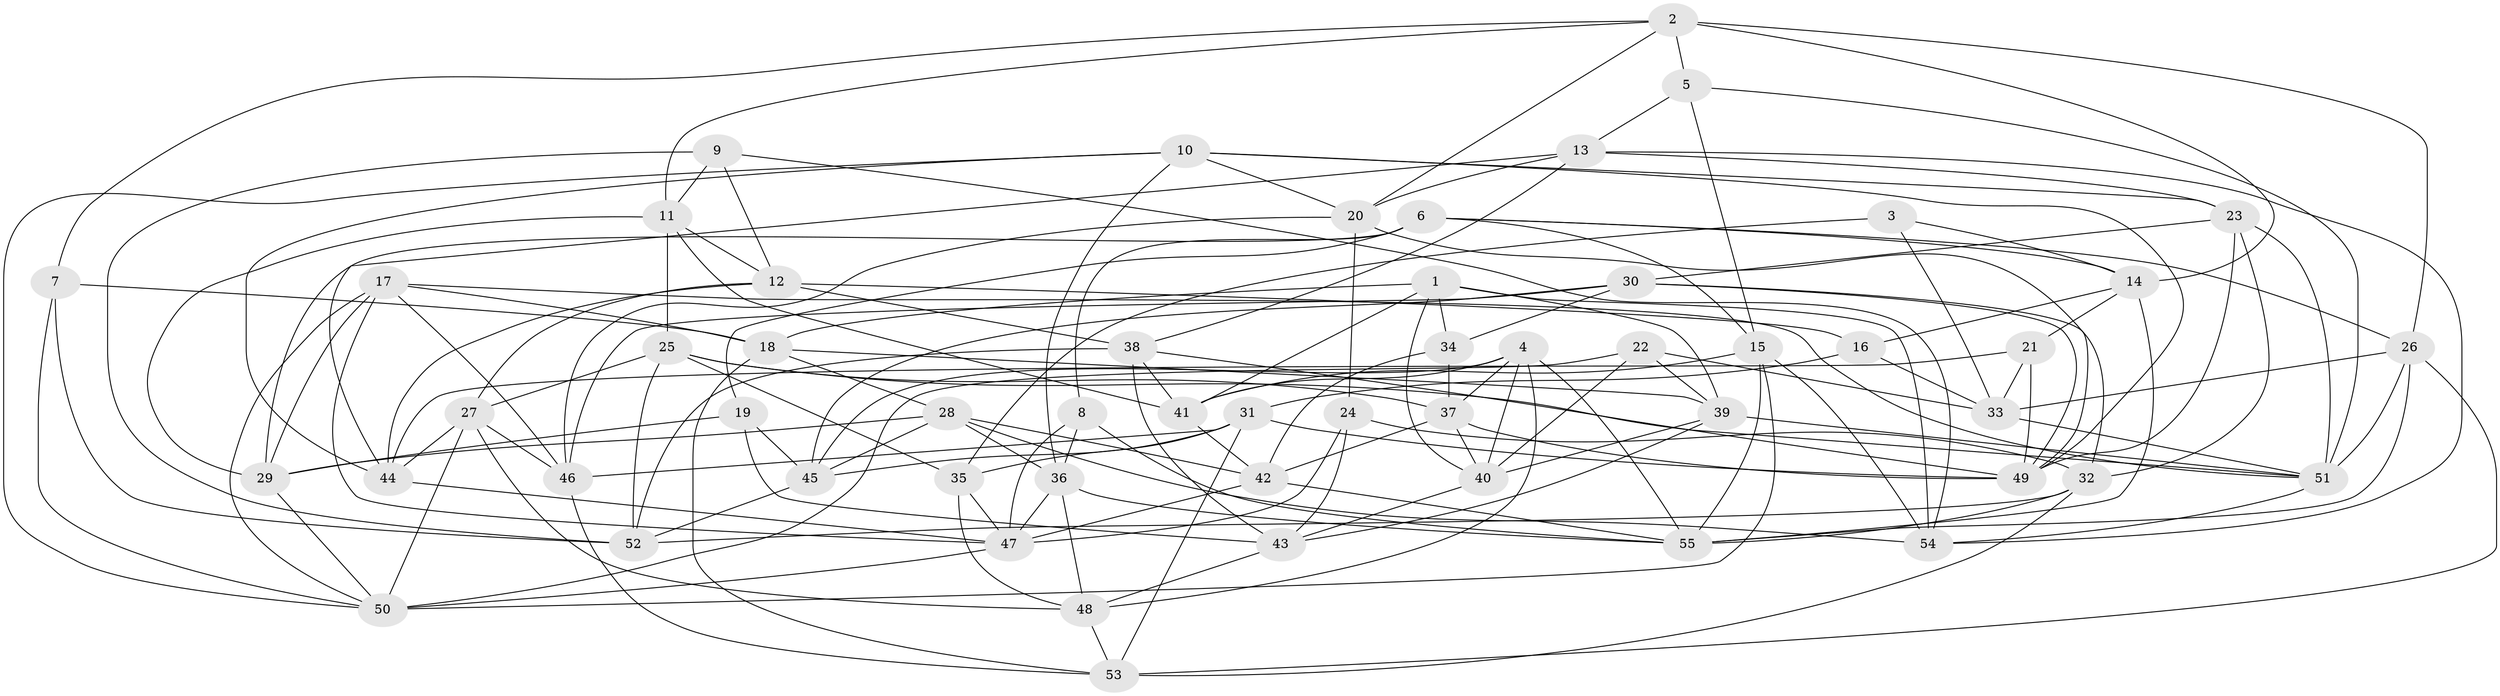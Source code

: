 // original degree distribution, {4: 1.0}
// Generated by graph-tools (version 1.1) at 2025/50/03/09/25 03:50:45]
// undirected, 55 vertices, 158 edges
graph export_dot {
graph [start="1"]
  node [color=gray90,style=filled];
  1;
  2;
  3;
  4;
  5;
  6;
  7;
  8;
  9;
  10;
  11;
  12;
  13;
  14;
  15;
  16;
  17;
  18;
  19;
  20;
  21;
  22;
  23;
  24;
  25;
  26;
  27;
  28;
  29;
  30;
  31;
  32;
  33;
  34;
  35;
  36;
  37;
  38;
  39;
  40;
  41;
  42;
  43;
  44;
  45;
  46;
  47;
  48;
  49;
  50;
  51;
  52;
  53;
  54;
  55;
  1 -- 18 [weight=1.0];
  1 -- 34 [weight=1.0];
  1 -- 39 [weight=1.0];
  1 -- 40 [weight=1.0];
  1 -- 41 [weight=1.0];
  1 -- 54 [weight=1.0];
  2 -- 5 [weight=1.0];
  2 -- 7 [weight=1.0];
  2 -- 11 [weight=1.0];
  2 -- 14 [weight=1.0];
  2 -- 20 [weight=1.0];
  2 -- 26 [weight=1.0];
  3 -- 14 [weight=1.0];
  3 -- 33 [weight=1.0];
  3 -- 35 [weight=2.0];
  4 -- 37 [weight=1.0];
  4 -- 40 [weight=1.0];
  4 -- 41 [weight=1.0];
  4 -- 45 [weight=1.0];
  4 -- 48 [weight=1.0];
  4 -- 55 [weight=1.0];
  5 -- 13 [weight=1.0];
  5 -- 15 [weight=1.0];
  5 -- 51 [weight=1.0];
  6 -- 8 [weight=1.0];
  6 -- 14 [weight=1.0];
  6 -- 15 [weight=1.0];
  6 -- 19 [weight=1.0];
  6 -- 26 [weight=1.0];
  6 -- 29 [weight=1.0];
  7 -- 18 [weight=1.0];
  7 -- 50 [weight=1.0];
  7 -- 52 [weight=1.0];
  8 -- 36 [weight=1.0];
  8 -- 47 [weight=1.0];
  8 -- 55 [weight=1.0];
  9 -- 11 [weight=1.0];
  9 -- 12 [weight=1.0];
  9 -- 52 [weight=1.0];
  9 -- 54 [weight=1.0];
  10 -- 20 [weight=1.0];
  10 -- 23 [weight=1.0];
  10 -- 36 [weight=1.0];
  10 -- 44 [weight=1.0];
  10 -- 49 [weight=1.0];
  10 -- 50 [weight=1.0];
  11 -- 12 [weight=1.0];
  11 -- 25 [weight=1.0];
  11 -- 29 [weight=1.0];
  11 -- 41 [weight=1.0];
  12 -- 16 [weight=1.0];
  12 -- 27 [weight=1.0];
  12 -- 38 [weight=1.0];
  12 -- 44 [weight=1.0];
  13 -- 20 [weight=1.0];
  13 -- 23 [weight=1.0];
  13 -- 38 [weight=1.0];
  13 -- 44 [weight=1.0];
  13 -- 54 [weight=1.0];
  14 -- 16 [weight=1.0];
  14 -- 21 [weight=1.0];
  14 -- 55 [weight=1.0];
  15 -- 41 [weight=1.0];
  15 -- 50 [weight=1.0];
  15 -- 54 [weight=1.0];
  15 -- 55 [weight=1.0];
  16 -- 31 [weight=1.0];
  16 -- 33 [weight=1.0];
  17 -- 18 [weight=1.0];
  17 -- 29 [weight=1.0];
  17 -- 46 [weight=1.0];
  17 -- 47 [weight=1.0];
  17 -- 50 [weight=1.0];
  17 -- 51 [weight=1.0];
  18 -- 28 [weight=1.0];
  18 -- 39 [weight=1.0];
  18 -- 53 [weight=1.0];
  19 -- 29 [weight=1.0];
  19 -- 43 [weight=1.0];
  19 -- 45 [weight=1.0];
  20 -- 24 [weight=1.0];
  20 -- 46 [weight=1.0];
  20 -- 49 [weight=1.0];
  21 -- 33 [weight=1.0];
  21 -- 44 [weight=1.0];
  21 -- 49 [weight=1.0];
  22 -- 33 [weight=1.0];
  22 -- 39 [weight=1.0];
  22 -- 40 [weight=1.0];
  22 -- 50 [weight=1.0];
  23 -- 30 [weight=1.0];
  23 -- 32 [weight=1.0];
  23 -- 49 [weight=1.0];
  23 -- 51 [weight=1.0];
  24 -- 32 [weight=1.0];
  24 -- 43 [weight=1.0];
  24 -- 47 [weight=1.0];
  25 -- 27 [weight=1.0];
  25 -- 35 [weight=1.0];
  25 -- 37 [weight=1.0];
  25 -- 51 [weight=1.0];
  25 -- 52 [weight=1.0];
  26 -- 33 [weight=1.0];
  26 -- 51 [weight=1.0];
  26 -- 53 [weight=1.0];
  26 -- 55 [weight=1.0];
  27 -- 44 [weight=1.0];
  27 -- 46 [weight=1.0];
  27 -- 48 [weight=1.0];
  27 -- 50 [weight=1.0];
  28 -- 29 [weight=1.0];
  28 -- 36 [weight=1.0];
  28 -- 42 [weight=1.0];
  28 -- 45 [weight=1.0];
  28 -- 54 [weight=1.0];
  29 -- 50 [weight=1.0];
  30 -- 32 [weight=1.0];
  30 -- 34 [weight=1.0];
  30 -- 45 [weight=1.0];
  30 -- 46 [weight=1.0];
  30 -- 49 [weight=1.0];
  31 -- 35 [weight=1.0];
  31 -- 45 [weight=1.0];
  31 -- 46 [weight=1.0];
  31 -- 49 [weight=1.0];
  31 -- 53 [weight=1.0];
  32 -- 52 [weight=1.0];
  32 -- 53 [weight=1.0];
  32 -- 55 [weight=1.0];
  33 -- 51 [weight=1.0];
  34 -- 37 [weight=1.0];
  34 -- 42 [weight=1.0];
  35 -- 47 [weight=1.0];
  35 -- 48 [weight=1.0];
  36 -- 47 [weight=1.0];
  36 -- 48 [weight=1.0];
  36 -- 55 [weight=1.0];
  37 -- 40 [weight=1.0];
  37 -- 42 [weight=1.0];
  37 -- 49 [weight=1.0];
  38 -- 41 [weight=1.0];
  38 -- 43 [weight=1.0];
  38 -- 49 [weight=1.0];
  38 -- 52 [weight=1.0];
  39 -- 40 [weight=1.0];
  39 -- 43 [weight=1.0];
  39 -- 51 [weight=1.0];
  40 -- 43 [weight=1.0];
  41 -- 42 [weight=1.0];
  42 -- 47 [weight=1.0];
  42 -- 55 [weight=1.0];
  43 -- 48 [weight=1.0];
  44 -- 47 [weight=1.0];
  45 -- 52 [weight=1.0];
  46 -- 53 [weight=1.0];
  47 -- 50 [weight=1.0];
  48 -- 53 [weight=1.0];
  51 -- 54 [weight=1.0];
}
